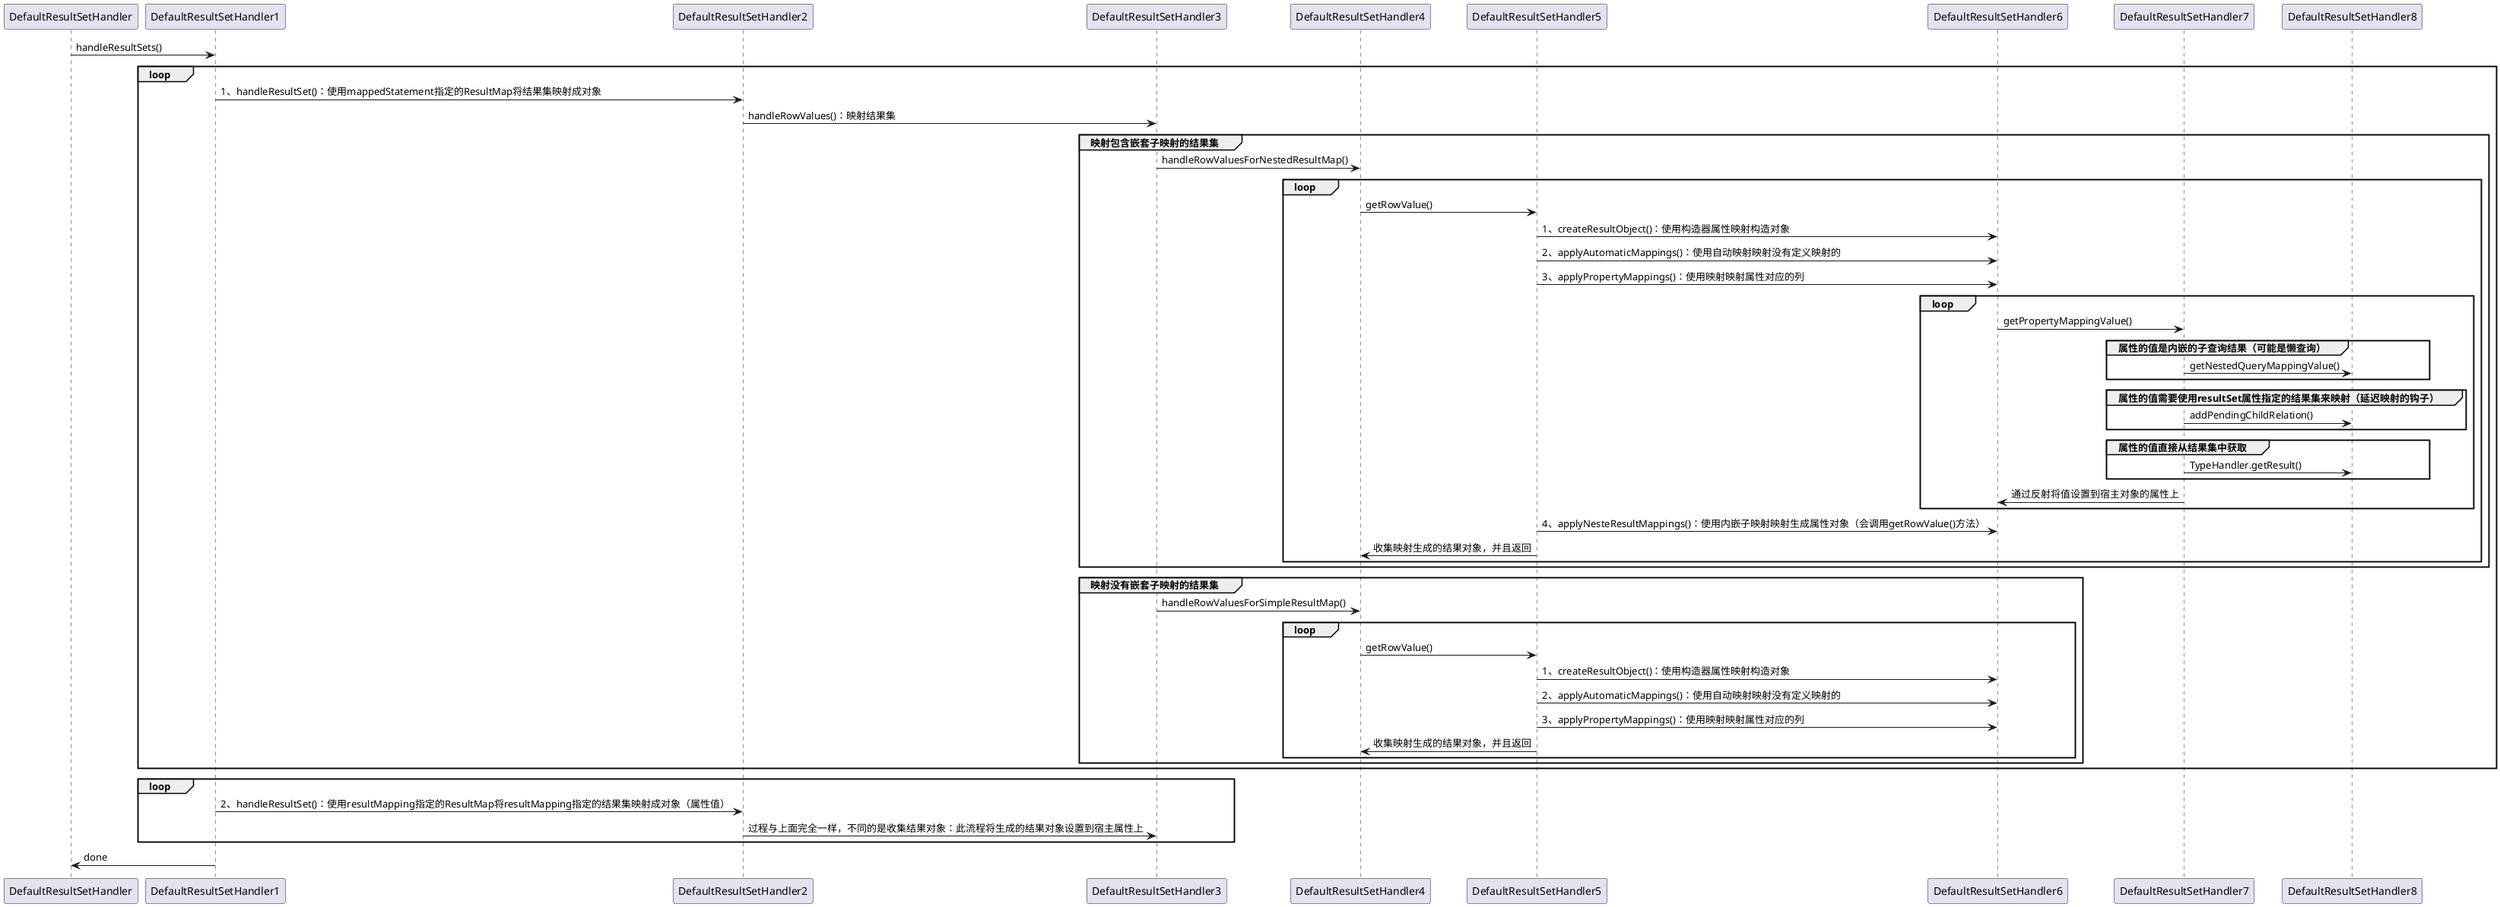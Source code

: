 @startuml

DefaultResultSetHandler -> DefaultResultSetHandler1: handleResultSets()

loop
DefaultResultSetHandler1 -> DefaultResultSetHandler2: 1、handleResultSet()：使用mappedStatement指定的ResultMap将结果集映射成对象
DefaultResultSetHandler2 -> DefaultResultSetHandler3: handleRowValues()：映射结果集
group 映射包含嵌套子映射的结果集
DefaultResultSetHandler3 -> DefaultResultSetHandler4: handleRowValuesForNestedResultMap()
loop
DefaultResultSetHandler4 -> DefaultResultSetHandler5: getRowValue()
DefaultResultSetHandler5 -> DefaultResultSetHandler6: 1、createResultObject()：使用构造器属性映射构造对象
DefaultResultSetHandler5 -> DefaultResultSetHandler6: 2、applyAutomaticMappings()：使用自动映射映射没有定义映射的
DefaultResultSetHandler5 -> DefaultResultSetHandler6: 3、applyPropertyMappings()：使用映射映射属性对应的列
loop
DefaultResultSetHandler6 -> DefaultResultSetHandler7: getPropertyMappingValue()
group 属性的值是内嵌的子查询结果（可能是懒查询）
DefaultResultSetHandler7 -> DefaultResultSetHandler8: getNestedQueryMappingValue()
end
group 属性的值需要使用resultSet属性指定的结果集来映射（延迟映射的钩子）
DefaultResultSetHandler7 -> DefaultResultSetHandler8: addPendingChildRelation()
end
group 属性的值直接从结果集中获取
DefaultResultSetHandler7 -> DefaultResultSetHandler8: TypeHandler.getResult()
end
DefaultResultSetHandler7 -> DefaultResultSetHandler6: 通过反射将值设置到宿主对象的属性上
end
DefaultResultSetHandler5 -> DefaultResultSetHandler6: 4、applyNesteResultMappings()：使用内嵌子映射映射生成属性对象（会调用getRowValue()方法）
DefaultResultSetHandler5 -> DefaultResultSetHandler4: 收集映射生成的结果对象，并且返回
end
end
group 映射没有嵌套子映射的结果集
DefaultResultSetHandler3 -> DefaultResultSetHandler4: handleRowValuesForSimpleResultMap()
loop
DefaultResultSetHandler4 -> DefaultResultSetHandler5: getRowValue()
DefaultResultSetHandler5 -> DefaultResultSetHandler6: 1、createResultObject()：使用构造器属性映射构造对象
DefaultResultSetHandler5 -> DefaultResultSetHandler6: 2、applyAutomaticMappings()：使用自动映射映射没有定义映射的
DefaultResultSetHandler5 -> DefaultResultSetHandler6: 3、applyPropertyMappings()：使用映射映射属性对应的列
DefaultResultSetHandler5 -> DefaultResultSetHandler4: 收集映射生成的结果对象，并且返回
end
end
end

loop
DefaultResultSetHandler1 -> DefaultResultSetHandler2: 2、handleResultSet()：使用resultMapping指定的ResultMap将resultMapping指定的结果集映射成对象（属性值）
DefaultResultSetHandler2 -> DefaultResultSetHandler3: 过程与上面完全一样，不同的是收集结果对象：此流程将生成的结果对象设置到宿主属性上
end

DefaultResultSetHandler1 -> DefaultResultSetHandler: done

@enduml
